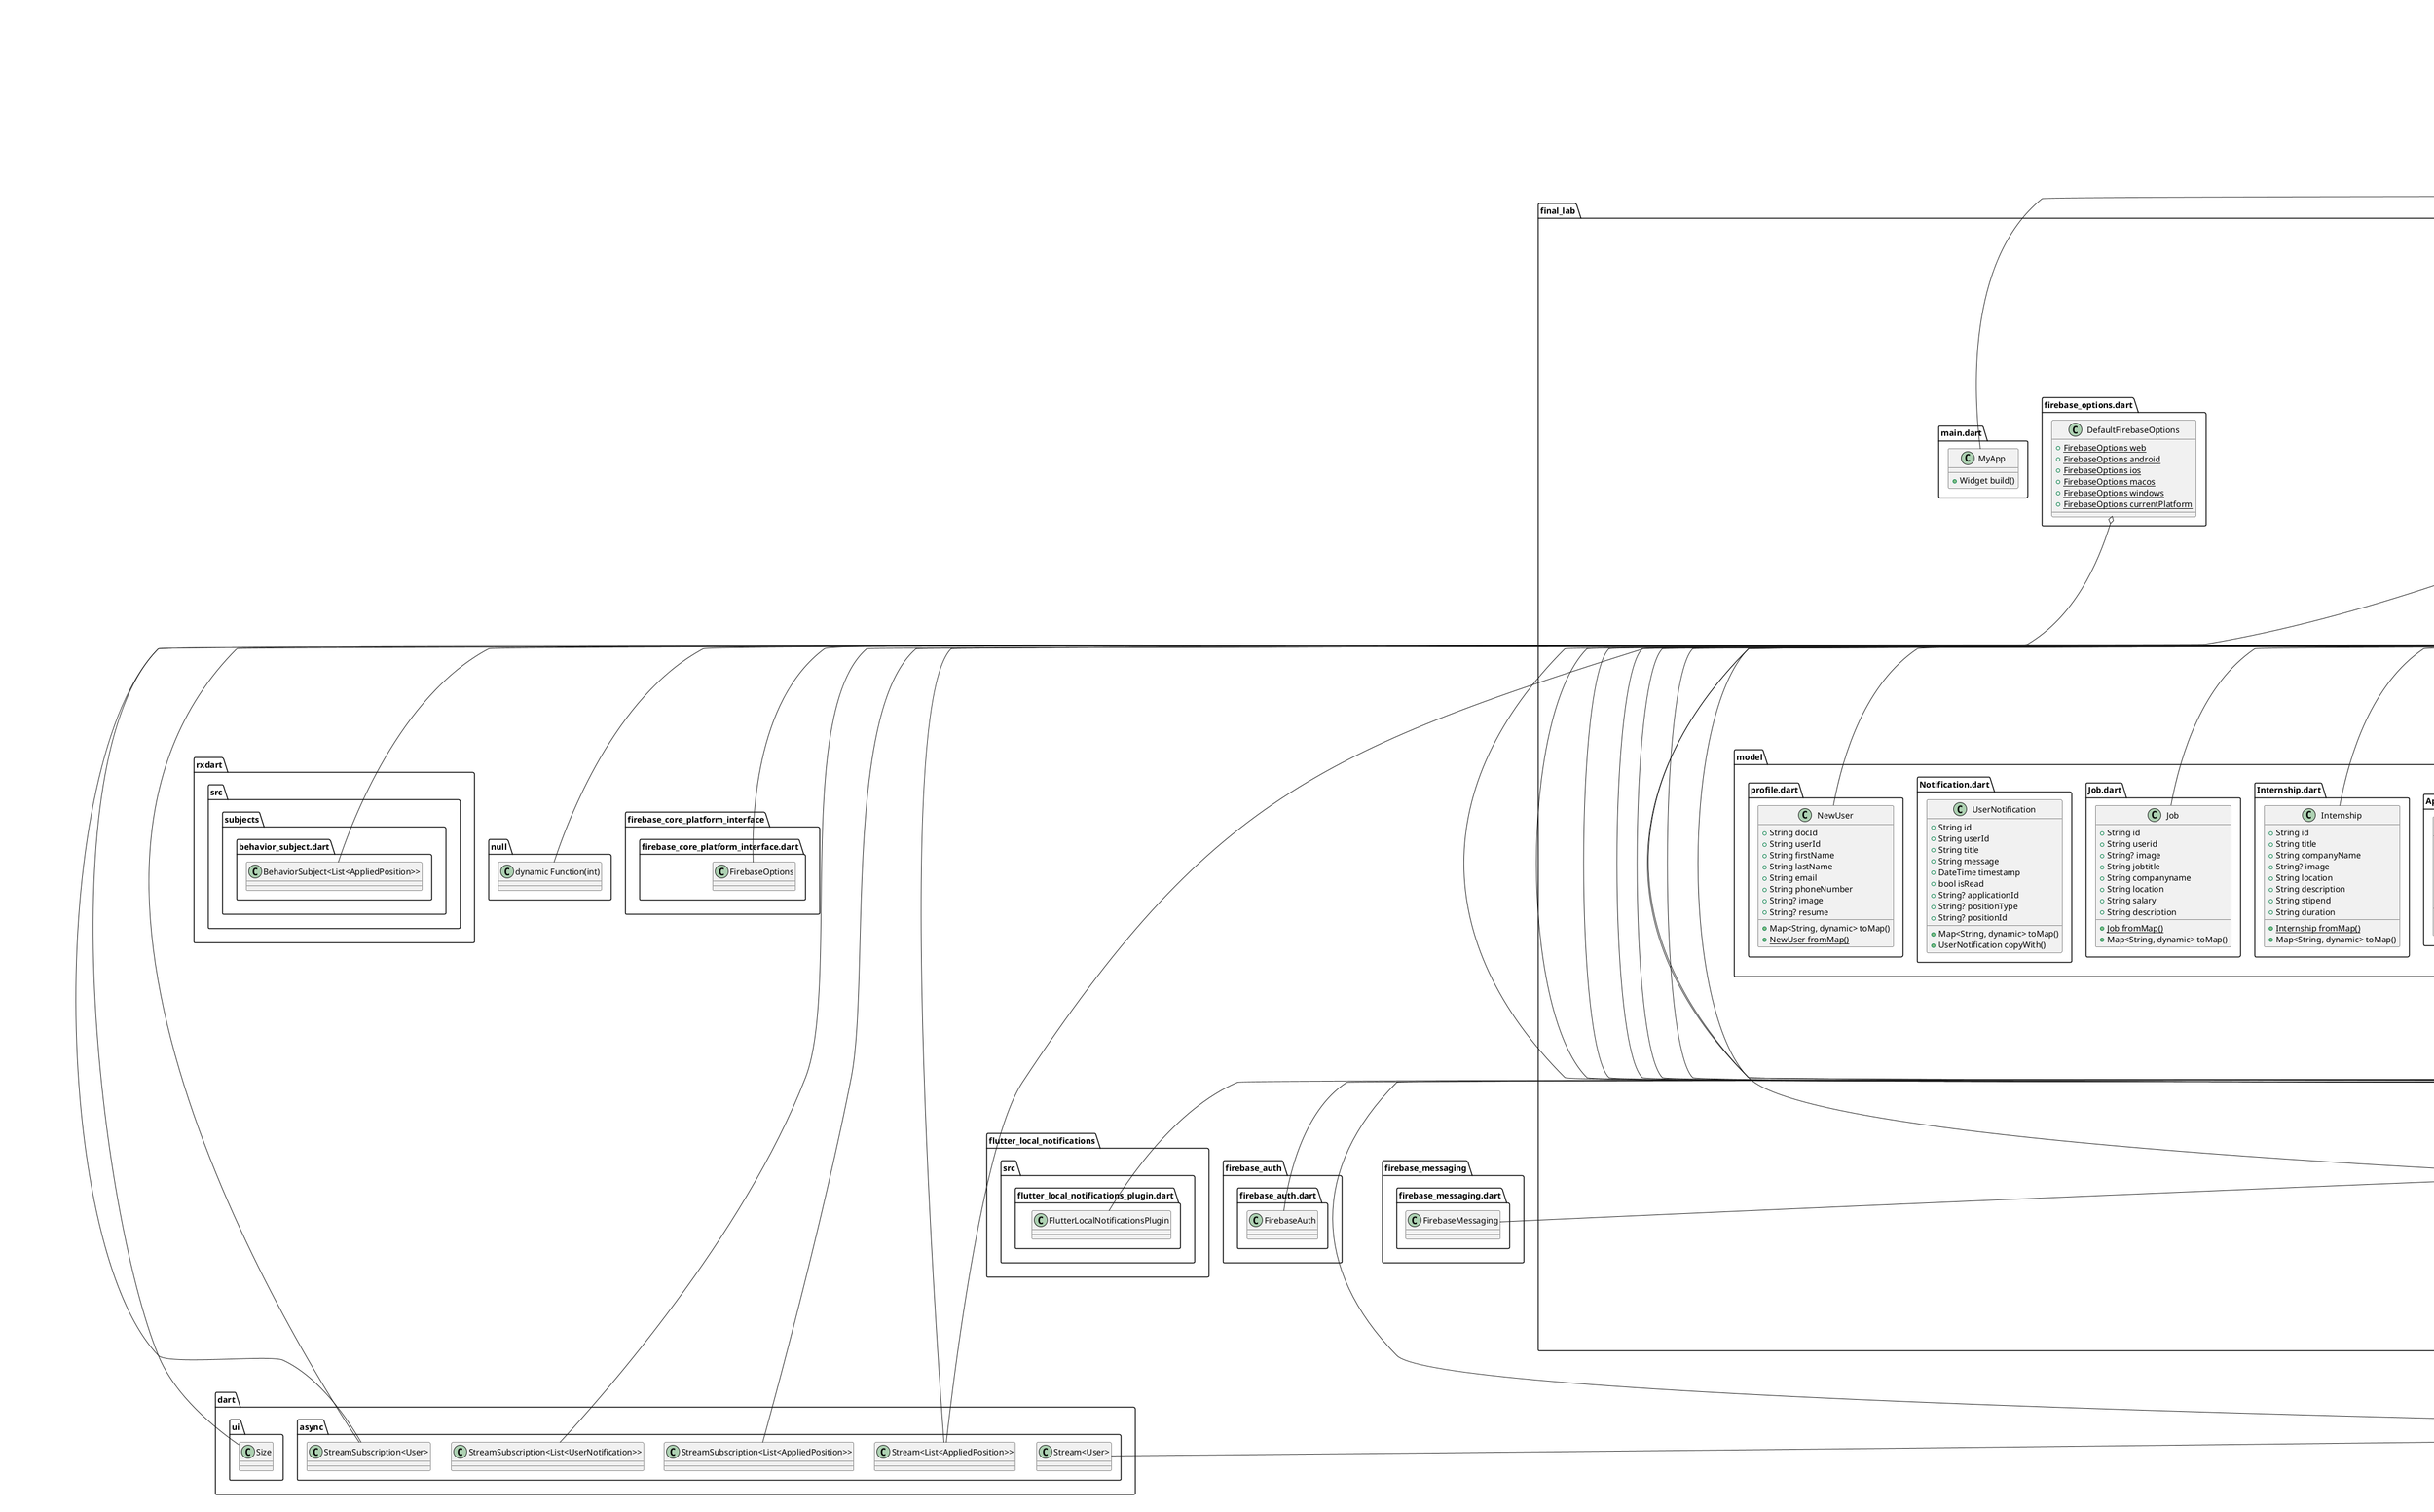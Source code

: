 @startuml
set namespaceSeparator ::

class "final_lab::data::applied_positions_repository.dart::AppliedPositionsRepository" {
  -CollectionReference<Object?> _applicationsCollection
  +dynamic applyForJob()
  +dynamic applyForInternship()
  +Stream<List<AppliedPosition>> getAppliedPositionsStream()
  +dynamic hasUserApplied()
  +Stream<List<AppliedPosition>> getAllAppliedPositionsStream()
  +dynamic updateApplicationStatus()
  +dynamic deleteApplication()
}

"final_lab::data::applied_positions_repository.dart::AppliedPositionsRepository" o-- "cloud_firestore::cloud_firestore.dart::CollectionReference<Object>"

class "final_lab::data::AuthRepository.dart::AuthRepository" {
  +Stream<User?> authStateChanges
  +dynamic login()
  +dynamic signup()
  +User? getLoggedInUser()
  +dynamic resetPassword()
  +dynamic sendVerificationEmail()
  +dynamic changePassword()
  +dynamic changeName()
  +dynamic logout()
  -dynamic _removeFcmToken()
}

"final_lab::data::AuthRepository.dart::AuthRepository" o-- "dart::async::Stream<User>"

class "final_lab::data::internships_repository.dart::InternshipsRepository" {
  +CollectionReference<Object?> internshipsCollection
  +dynamic addInternship()
  +dynamic updateInternship()
  +dynamic deleteInternship()
  +Stream<List<Internship>> loadAllInternships()
  +dynamic loadAllInternshipsOnce()
  +List<Internship> convertToInternships()
  +dynamic getInternshipById()
  +Stream<Internship?> getinternshipstreamById()
}

"final_lab::data::internships_repository.dart::InternshipsRepository" o-- "cloud_firestore::cloud_firestore.dart::CollectionReference<Object>"

class "final_lab::data::jobs_repository.dart::JobsRepository" {
  +CollectionReference<Object?> jobsCollection
  +dynamic addJob()
  +dynamic updateJob()
  +dynamic deleteJob()
  +Stream<List<Job>> loadAllJobs()
  +dynamic loadAllJobsOnce()
  +List<Job> convertToJobs()
  +dynamic getJobById()
  +Stream<Job?> getJobStreamById()
}

"final_lab::data::jobs_repository.dart::JobsRepository" o-- "cloud_firestore::cloud_firestore.dart::CollectionReference<Object>"

class "final_lab::data::media_repository.dart::MediaRepository" {
  +Cloudinary cloudinary
  +dynamic uploadImage()
  +dynamic uploadPdf()
}

"final_lab::data::media_repository.dart::MediaRepository" o-- "cloudinary_sdk::src::cloudinary.dart::Cloudinary"

class "final_lab::data::notification_repository.dart::NotificationRepository" {
  -FirebaseFirestore _firestore
  +Stream<List<UserNotification>> getUserNotificationsStream()
  +Stream<int> getUnreadNotificationCountStream()
  +dynamic markNotificationAsRead()
  +dynamic markAllNotificationsAsRead()
  +dynamic deleteNotification()
  +dynamic clearAllNotifications()
  +dynamic createNotification()
  +dynamic createStatusUpdateNotification()
  +dynamic debugUserNotifications()
  -dynamic _checkForDuplicateNotification()
  -String _extractStatusFromMessage()
  -bool _messagesAreSimilar()
}

"final_lab::data::notification_repository.dart::NotificationRepository" o-- "cloud_firestore::cloud_firestore.dart::FirebaseFirestore"

class "final_lab::data::ProfileRepository.dart::UserRepository" {
  +CollectionReference<Object?> newUserCollection
  +dynamic addUser()
  +Stream<NewUser?> getUserStream()
  +dynamic getUser()
  +dynamic hasUserProfile()
  +dynamic updateUser()
  +dynamic deleteUser()
}

"final_lab::data::ProfileRepository.dart::UserRepository" o-- "cloud_firestore::cloud_firestore.dart::CollectionReference<Object>"
"get::get_state_manager::src::rx_flutter::rx_disposable.dart::GetxService" <|-- "final_lab::data::ProfileRepository.dart::UserRepository"

class "final_lab::firebase_options.dart::DefaultFirebaseOptions" {
  {static} +FirebaseOptions web
  {static} +FirebaseOptions android
  {static} +FirebaseOptions ios
  {static} +FirebaseOptions macos
  {static} +FirebaseOptions windows
  {static} +FirebaseOptions currentPlatform
}

"final_lab::firebase_options.dart::DefaultFirebaseOptions" o-- "firebase_core_platform_interface::firebase_core_platform_interface.dart::FirebaseOptions"

class "final_lab::main.dart::MyApp" {
  +Widget build()
}

"flutter::src::widgets::framework.dart::StatelessWidget" <|-- "final_lab::main.dart::MyApp"

class "final_lab::model::AppliedPositions.dart::AppliedPosition" {
  +String id
  +String userId
  +String positionId
  +String positionType
  +DateTime appliedDate
  +String status
  +Map<String, dynamic> toMap()
  +AppliedPosition copyWith()
}

class "final_lab::model::Internship.dart::Internship" {
  +String id
  +String title
  +String companyName
  +String? image
  +String location
  +String description
  +String stipend
  +String duration
  {static} +Internship fromMap()
  +Map<String, dynamic> toMap()
}

class "final_lab::model::Job.dart::Job" {
  +String id
  +String userid
  +String? image
  +String jobtitle
  +String companyname
  +String location
  +String salary
  +String description
  {static} +Job fromMap()
  +Map<String, dynamic> toMap()
}

class "final_lab::model::Notification.dart::UserNotification" {
  +String id
  +String userId
  +String title
  +String message
  +DateTime timestamp
  +bool isRead
  +String? applicationId
  +String? positionType
  +String? positionId
  +Map<String, dynamic> toMap()
  +UserNotification copyWith()
}

class "final_lab::model::profile.dart::NewUser" {
  +String docId
  +String userId
  +String firstName
  +String lastName
  +String email
  +String phoneNumber
  +String? image
  +String? resume
  +Map<String, dynamic> toMap()
  {static} +NewUser fromMap()
}

class "final_lab::services::fcm_service.dart::FCMService" {
  {static} +dynamic saveDeviceToken()
  {static} +void listenTokenRefresh()
}

class "final_lab::services::fcm_v1_service.dart::FCMV1Service" {
  {static} -String _serviceAccountJson
  {static} -String _projectId
  {static} -String _fcmScope
  {static} -dynamic _getAccessToken()
  {static} +dynamic sendNotificationWithToken()
  {static} -dynamic _refreshUserToken()
  {static} +dynamic sendNotificationToUser()
  {static} +dynamic sendApplicationStatusNotification()
  {static} +dynamic sendTestNotification()
  {static} +dynamic sendNotificationToTopic()
  {static} +dynamic sendNewJobNotification()
  {static} +dynamic sendNewInternshipNotification()
}

class "final_lab::services::notification_service.dart::NotificationService" {
  {static} -FirebaseMessaging _firebaseMessaging
  {static} -FlutterLocalNotificationsPlugin _localNotifications
  -NotificationRepository _notificationRepository
  +RxString fcmToken
  +RxBool isInitialized
  +RxBool isWebPlatform
  +void onInit()
  -dynamic _initializeNotifications()
  -dynamic _requestPermission()
  -dynamic _initializeLocalNotifications()
  -dynamic _createNotificationChannel()
  -dynamic _getFCMToken()
  -void _setupTokenRefreshListener()
  -dynamic _saveTokenToUserProfile()
  +dynamic ensureUserRegistered()
  -void _handleForegroundMessage()
  -void _handleNotificationTap()
  -dynamic _handleAppLaunchFromNotification()
  -void _onNotificationTap()
  -dynamic _showLocalNotification()
  +dynamic showTestNotification()
  -String _getRouteFromType()
  -void _navigateToNotificationPage()
  +dynamic sendStatusUpdateNotification()
  +dynamic getCurrentToken()
  +dynamic refreshToken()
  +dynamic subscribeToTopic()
  +dynamic unsubscribeFromTopic()
}

"final_lab::services::notification_service.dart::NotificationService" o-- "firebase_messaging::firebase_messaging.dart::FirebaseMessaging"
"final_lab::services::notification_service.dart::NotificationService" o-- "flutter_local_notifications::src::flutter_local_notifications_plugin.dart::FlutterLocalNotificationsPlugin"
"final_lab::services::notification_service.dart::NotificationService" o-- "final_lab::data::notification_repository.dart::NotificationRepository"
"final_lab::services::notification_service.dart::NotificationService" o-- "get::get_rx::src::rx_types::rx_types.dart::RxString"
"final_lab::services::notification_service.dart::NotificationService" o-- "get::get_rx::src::rx_types::rx_types.dart::RxBool"
"get::get_state_manager::src::simple::get_controllers.dart::GetxController" <|-- "final_lab::services::notification_service.dart::NotificationService"

class "final_lab::services::user_registaration_service.dart::UserRegistrationService" {
  {static} -FirebaseFirestore _firestore
  {static} -FirebaseAuth _auth
  {static} +dynamic registerUser()
  {static} +dynamic updateLastLogin()
  {static} +dynamic userExists()
  {static} +dynamic getUserData()
  {static} +dynamic ensureUserDocumentExists()
  {static} +dynamic markUserInactive()
}

"final_lab::services::user_registaration_service.dart::UserRegistrationService" o-- "cloud_firestore::cloud_firestore.dart::FirebaseFirestore"
"final_lab::services::user_registaration_service.dart::UserRegistrationService" o-- "firebase_auth::firebase_auth.dart::FirebaseAuth"

class "final_lab::ui::admin_home::admin_home.dart::AdminHomePage" {
  +State<AdminHomePage> createState()
}

"flutter::src::widgets::framework.dart::StatefulWidget" <|-- "final_lab::ui::admin_home::admin_home.dart::AdminHomePage"

class "final_lab::ui::admin_home::admin_home.dart::_AdminHomePageState" {
  +int currentPage
  +Widget build()
  +Widget getPage()
}

"flutter::src::widgets::framework.dart::State" <|-- "final_lab::ui::admin_home::admin_home.dart::_AdminHomePageState"

class "final_lab::ui::admin_home::applications::applications.dart::ApplicationsPage" {
  -Color _getStatusColor()
  -dynamic _confirmLogout()
  -void _showDeleteOptions()
  -void _confirmAndDeleteApplication()
  +Widget build()
}

"get::get_state_manager::src::simple::get_view.dart::GetView" <|-- "final_lab::ui::admin_home::applications::applications.dart::ApplicationsPage"

class "final_lab::ui::admin_home::applications::applications.dart::ApplicationsPageBinding" {
  +void dependencies()
}

"get::get_instance::src::bindings_interface.dart::Bindings" <|-- "final_lab::ui::admin_home::applications::applications.dart::ApplicationsPageBinding"

class "final_lab::ui::admin_home::applications::applications_detail.dart::ApplicationDetailPage" {
  -Color _getStatusColor()
  -Widget _buildProfileDetailRow()
  +Widget build()
}

"get::get_state_manager::src::simple::get_view.dart::GetView" <|-- "final_lab::ui::admin_home::applications::applications_detail.dart::ApplicationDetailPage"

class "final_lab::ui::admin_home::applications::applications_detail.dart::ApplicationDetailBinding" {
  +void dependencies()
}

"get::get_instance::src::bindings_interface.dart::Bindings" <|-- "final_lab::ui::admin_home::applications::applications_detail.dart::ApplicationDetailBinding"

class "final_lab::ui::admin_home::applications::view_model::applications_vm.dart::AppliedPositionsViewModel" {
  -AuthRepository _authRepository
  -AppliedPositionsRepository _appliedPositionsRepository
  -JobsRepository _jobsRepository
  -InternshipsRepository _internshipsRepository
  +Rxn<User> currentUser
  +Stream<List<AppliedPosition>> appliedPositionsStream
  +void onInit()
  +Stream<dynamic> getPositionDetailsStream()
  +dynamic deleteApplication()
}

"final_lab::ui::admin_home::applications::view_model::applications_vm.dart::AppliedPositionsViewModel" o-- "final_lab::data::AuthRepository.dart::AuthRepository"
"final_lab::ui::admin_home::applications::view_model::applications_vm.dart::AppliedPositionsViewModel" o-- "final_lab::data::applied_positions_repository.dart::AppliedPositionsRepository"
"final_lab::ui::admin_home::applications::view_model::applications_vm.dart::AppliedPositionsViewModel" o-- "final_lab::data::jobs_repository.dart::JobsRepository"
"final_lab::ui::admin_home::applications::view_model::applications_vm.dart::AppliedPositionsViewModel" o-- "final_lab::data::internships_repository.dart::InternshipsRepository"
"final_lab::ui::admin_home::applications::view_model::applications_vm.dart::AppliedPositionsViewModel" o-- "get::get_rx::src::rx_types::rx_types.dart::Rxn<User>"
"final_lab::ui::admin_home::applications::view_model::applications_vm.dart::AppliedPositionsViewModel" o-- "dart::async::Stream<List<AppliedPosition>>"
"get::get_state_manager::src::simple::get_controllers.dart::GetxController" <|-- "final_lab::ui::admin_home::applications::view_model::applications_vm.dart::AppliedPositionsViewModel"

class "final_lab::ui::admin_home::applications::view_model::application_detail_vm.dart::ApplicationDetailViewModel" {
  -AppliedPositionsRepository _appliedPositionsRepository
  -JobsRepository _jobsRepository
  -InternshipsRepository _internshipsRepository
  -UserRepository _profileRepository
  -NotificationRepository _notificationRepository
  +Rx<AppliedPosition?> appliedPosition
  +Rx<dynamic> positionDetails
  +Rx<NewUser?> applicantProfile
  +RxBool isLoading
  +RxString currentStatus
  +RxBool isNotificationSending
  +void onInit()
  -void _initializeRepository()
  -dynamic _fetchDetails()
  +dynamic updateApplicationStatus()
  +void setSelectedStatus()
}

"final_lab::ui::admin_home::applications::view_model::application_detail_vm.dart::ApplicationDetailViewModel" o-- "final_lab::data::applied_positions_repository.dart::AppliedPositionsRepository"
"final_lab::ui::admin_home::applications::view_model::application_detail_vm.dart::ApplicationDetailViewModel" o-- "final_lab::data::jobs_repository.dart::JobsRepository"
"final_lab::ui::admin_home::applications::view_model::application_detail_vm.dart::ApplicationDetailViewModel" o-- "final_lab::data::internships_repository.dart::InternshipsRepository"
"final_lab::ui::admin_home::applications::view_model::application_detail_vm.dart::ApplicationDetailViewModel" o-- "final_lab::data::ProfileRepository.dart::UserRepository"
"final_lab::ui::admin_home::applications::view_model::application_detail_vm.dart::ApplicationDetailViewModel" o-- "final_lab::data::notification_repository.dart::NotificationRepository"
"final_lab::ui::admin_home::applications::view_model::application_detail_vm.dart::ApplicationDetailViewModel" o-- "get::get_rx::src::rx_types::rx_types.dart::Rx<AppliedPosition>"
"final_lab::ui::admin_home::applications::view_model::application_detail_vm.dart::ApplicationDetailViewModel" o-- "get::get_rx::src::rx_types::rx_types.dart::Rx<dynamic>"
"final_lab::ui::admin_home::applications::view_model::application_detail_vm.dart::ApplicationDetailViewModel" o-- "get::get_rx::src::rx_types::rx_types.dart::Rx<NewUser>"
"final_lab::ui::admin_home::applications::view_model::application_detail_vm.dart::ApplicationDetailViewModel" o-- "get::get_rx::src::rx_types::rx_types.dart::RxBool"
"final_lab::ui::admin_home::applications::view_model::application_detail_vm.dart::ApplicationDetailViewModel" o-- "get::get_rx::src::rx_types::rx_types.dart::RxString"
"get::get_state_manager::src::simple::get_controllers.dart::GetxController" <|-- "final_lab::ui::admin_home::applications::view_model::application_detail_vm.dart::ApplicationDetailViewModel"

class "final_lab::ui::applied_positions::applied_positions_page.dart::AppliedPositionsPage" {
  +ProfileViewModel profileViewModel
  -AuthRepository _authRepository
  -GlobalKey<ScaffoldState> _scaffoldKey
  -Color _getStatusColor()
  -void _showCancelApplicationDialog()
  -void _cancelApplication()
  +Widget build()
}

"final_lab::ui::applied_positions::applied_positions_page.dart::AppliedPositionsPage" o-- "final_lab::ui::profile::view_models::profile_vm.dart::ProfileViewModel"
"final_lab::ui::applied_positions::applied_positions_page.dart::AppliedPositionsPage" o-- "final_lab::data::AuthRepository.dart::AuthRepository"
"final_lab::ui::applied_positions::applied_positions_page.dart::AppliedPositionsPage" o-- "flutter::src::widgets::framework.dart::GlobalKey<ScaffoldState>"
"get::get_state_manager::src::simple::get_view.dart::GetView" <|-- "final_lab::ui::applied_positions::applied_positions_page.dart::AppliedPositionsPage"

class "final_lab::ui::applied_positions::applied_positions_page.dart::AppliedPositionsBinding" {
  +void dependencies()
}

"get::get_instance::src::bindings_interface.dart::Bindings" <|-- "final_lab::ui::applied_positions::applied_positions_page.dart::AppliedPositionsBinding"

class "final_lab::ui::applied_positions::view_model::applied_positions_vm.dart::AppliedPositionsViewModel" {
  -AuthRepository _authRepository
  -AppliedPositionsRepository _appliedPositionsRepository
  -JobsRepository _jobsRepository
  -InternshipsRepository _internshipsRepository
  -LoginViewModel _loginViewModel
  +Rxn<User> currentUser
  +RxBool isAdmin
  -BehaviorSubject<List<AppliedPosition>> _applicationsSubject
  -StreamSubscription<List<AppliedPosition>>? _currentApplicationsSubscription
  +Stream<List<AppliedPosition>> appliedPositionsStream
  +void onInit()
  -void _checkAdminStatus()
  -void _updateApplicationsStream()
  +Stream<dynamic> getPositionDetailsStream()
  +dynamic deleteApplication()
  +dynamic cancelApplication()
  +void onClose()
}

"final_lab::ui::applied_positions::view_model::applied_positions_vm.dart::AppliedPositionsViewModel" o-- "final_lab::data::AuthRepository.dart::AuthRepository"
"final_lab::ui::applied_positions::view_model::applied_positions_vm.dart::AppliedPositionsViewModel" o-- "final_lab::data::applied_positions_repository.dart::AppliedPositionsRepository"
"final_lab::ui::applied_positions::view_model::applied_positions_vm.dart::AppliedPositionsViewModel" o-- "final_lab::data::jobs_repository.dart::JobsRepository"
"final_lab::ui::applied_positions::view_model::applied_positions_vm.dart::AppliedPositionsViewModel" o-- "final_lab::data::internships_repository.dart::InternshipsRepository"
"final_lab::ui::applied_positions::view_model::applied_positions_vm.dart::AppliedPositionsViewModel" o-- "final_lab::ui::auth::view_models::login_vm.dart::LoginViewModel"
"final_lab::ui::applied_positions::view_model::applied_positions_vm.dart::AppliedPositionsViewModel" o-- "get::get_rx::src::rx_types::rx_types.dart::Rxn<User>"
"final_lab::ui::applied_positions::view_model::applied_positions_vm.dart::AppliedPositionsViewModel" o-- "get::get_rx::src::rx_types::rx_types.dart::RxBool"
"final_lab::ui::applied_positions::view_model::applied_positions_vm.dart::AppliedPositionsViewModel" o-- "rxdart::src::subjects::behavior_subject.dart::BehaviorSubject<List<AppliedPosition>>"
"final_lab::ui::applied_positions::view_model::applied_positions_vm.dart::AppliedPositionsViewModel" o-- "dart::async::StreamSubscription<List<AppliedPosition>>"
"final_lab::ui::applied_positions::view_model::applied_positions_vm.dart::AppliedPositionsViewModel" o-- "dart::async::Stream<List<AppliedPosition>>"
"get::get_state_manager::src::simple::get_controllers.dart::GetxController" <|-- "final_lab::ui::applied_positions::view_model::applied_positions_vm.dart::AppliedPositionsViewModel"

class "final_lab::ui::auth::forgot_password.dart::ForgotPasswordScreen" {
  +State<ForgotPasswordScreen> createState()
}

"flutter::src::widgets::framework.dart::StatefulWidget" <|-- "final_lab::ui::auth::forgot_password.dart::ForgotPasswordScreen"

class "final_lab::ui::auth::forgot_password.dart::_ForgotPasswordScreenState" {
  +TextEditingController emailController
  +bool isPasswordVisible
  +ResetPasswordViewModel resetViewModel
  +void initState()
  +Widget build()
}

"final_lab::ui::auth::forgot_password.dart::_ForgotPasswordScreenState" o-- "flutter::src::widgets::editable_text.dart::TextEditingController"
"final_lab::ui::auth::forgot_password.dart::_ForgotPasswordScreenState" o-- "final_lab::ui::auth::view_models::reset_password_vm.dart::ResetPasswordViewModel"
"flutter::src::widgets::framework.dart::State" <|-- "final_lab::ui::auth::forgot_password.dart::_ForgotPasswordScreenState"

class "final_lab::ui::auth::forgot_password.dart::ResetPasswordBinding" {
  +void dependencies()
}

"get::get_instance::src::bindings_interface.dart::Bindings" <|-- "final_lab::ui::auth::forgot_password.dart::ResetPasswordBinding"

class "final_lab::ui::auth::link_send.dart::LinkSendScreen" {
  +Widget build()
}

"flutter::src::widgets::framework.dart::StatelessWidget" <|-- "final_lab::ui::auth::link_send.dart::LinkSendScreen"

class "final_lab::ui::auth::login.dart::LoginScreen" {
  +_LoginScreenState createState()
}

"flutter::src::widgets::framework.dart::StatefulWidget" <|-- "final_lab::ui::auth::login.dart::LoginScreen"

class "final_lab::ui::auth::login.dart::_LoginScreenState" {
  +TextEditingController emailController
  +TextEditingController passwordController
  +bool isPasswordVisible
  +LoginViewModel loginViewModel
  +void initState()
  +Widget build()
}

"final_lab::ui::auth::login.dart::_LoginScreenState" o-- "flutter::src::widgets::editable_text.dart::TextEditingController"
"final_lab::ui::auth::login.dart::_LoginScreenState" o-- "final_lab::ui::auth::view_models::login_vm.dart::LoginViewModel"
"flutter::src::widgets::framework.dart::State" <|-- "final_lab::ui::auth::login.dart::_LoginScreenState"

class "final_lab::ui::auth::login.dart::LoginBinding" {
  +void dependencies()
}

"get::get_instance::src::bindings_interface.dart::Bindings" <|-- "final_lab::ui::auth::login.dart::LoginBinding"

class "final_lab::ui::auth::signup.dart::RegisterScreen" {
  +State<RegisterScreen> createState()
}

"flutter::src::widgets::framework.dart::StatefulWidget" <|-- "final_lab::ui::auth::signup.dart::RegisterScreen"

class "final_lab::ui::auth::signup.dart::_RegisterScreenState" {
  +TextEditingController emailController
  +TextEditingController passwordController
  +TextEditingController confirmPasswordController
  +bool isPasswordVisible
  +bool isPasswordVisible2
  +SignUpViewModel signUpViewModel
  +void initState()
  +Widget build()
}

"final_lab::ui::auth::signup.dart::_RegisterScreenState" o-- "flutter::src::widgets::editable_text.dart::TextEditingController"
"final_lab::ui::auth::signup.dart::_RegisterScreenState" o-- "final_lab::ui::auth::view_models::signup_vm.dart::SignUpViewModel"
"flutter::src::widgets::framework.dart::State" <|-- "final_lab::ui::auth::signup.dart::_RegisterScreenState"

class "final_lab::ui::auth::signup.dart::SignUpBinding" {
  +void dependencies()
}

"get::get_instance::src::bindings_interface.dart::Bindings" <|-- "final_lab::ui::auth::signup.dart::SignUpBinding"

class "final_lab::ui::auth::view_models::auth_decider_screen.dart::AuthDeciderScreen" {
  +State<AuthDeciderScreen> createState()
}

"flutter::src::widgets::framework.dart::StatefulWidget" <|-- "final_lab::ui::auth::view_models::auth_decider_screen.dart::AuthDeciderScreen"

class "final_lab::ui::auth::view_models::auth_decider_screen.dart::_AuthDeciderScreenState" {
  +void initState()
  -void _decideRoute()
  +Widget build()
}

"flutter::src::widgets::framework.dart::State" <|-- "final_lab::ui::auth::view_models::auth_decider_screen.dart::_AuthDeciderScreenState"

class "final_lab::ui::auth::view_models::login_vm.dart::LoginViewModel" {
  +AuthRepository authRepository
  +RxBool isLoading
  +dynamic login()
  +bool isUserLoggedIn()
  +User? getLoggedInUser()
}

"final_lab::ui::auth::view_models::login_vm.dart::LoginViewModel" o-- "final_lab::data::AuthRepository.dart::AuthRepository"
"final_lab::ui::auth::view_models::login_vm.dart::LoginViewModel" o-- "get::get_rx::src::rx_types::rx_types.dart::RxBool"
"get::get_state_manager::src::simple::get_controllers.dart::GetxController" <|-- "final_lab::ui::auth::view_models::login_vm.dart::LoginViewModel"

class "final_lab::ui::auth::view_models::reset_password_vm.dart::ResetPasswordViewModel" {
  +AuthRepository authRepository
  +RxBool isLoading
  +dynamic reset()
}

"final_lab::ui::auth::view_models::reset_password_vm.dart::ResetPasswordViewModel" o-- "final_lab::data::AuthRepository.dart::AuthRepository"
"final_lab::ui::auth::view_models::reset_password_vm.dart::ResetPasswordViewModel" o-- "get::get_rx::src::rx_types::rx_types.dart::RxBool"
"get::get_state_manager::src::simple::get_controllers.dart::GetxController" <|-- "final_lab::ui::auth::view_models::reset_password_vm.dart::ResetPasswordViewModel"

class "final_lab::ui::auth::view_models::signup_vm.dart::SignUpViewModel" {
  +AuthRepository authRepository
  +RxBool isLoading
  +dynamic signup()
}

"final_lab::ui::auth::view_models::signup_vm.dart::SignUpViewModel" o-- "final_lab::data::AuthRepository.dart::AuthRepository"
"final_lab::ui::auth::view_models::signup_vm.dart::SignUpViewModel" o-- "get::get_rx::src::rx_types::rx_types.dart::RxBool"
"get::get_state_manager::src::simple::get_controllers.dart::GetxController" <|-- "final_lab::ui::auth::view_models::signup_vm.dart::SignUpViewModel"

class "final_lab::ui::auth::welcome_screen.dart::WelcomeScreen" {
  +Widget build()
}

"flutter::src::widgets::framework.dart::StatelessWidget" <|-- "final_lab::ui::auth::welcome_screen.dart::WelcomeScreen"

class "final_lab::ui::internship::add_internship.dart::AddInternship" {
  +State<AddInternship> createState()
}

"flutter::src::widgets::framework.dart::StatefulWidget" <|-- "final_lab::ui::internship::add_internship.dart::AddInternship"

class "final_lab::ui::internship::add_internship.dart::_AddInternshipState" {
  +TextEditingController titleController
  +TextEditingController companyNameController
  +TextEditingController locationController
  +TextEditingController stipendController
  +TextEditingController descriptionController
  +TextEditingController durationController
  +AddInternshipViewModel addInternshipVM
  +void initState()
  +Widget build()
}

"final_lab::ui::internship::add_internship.dart::_AddInternshipState" o-- "flutter::src::widgets::editable_text.dart::TextEditingController"
"final_lab::ui::internship::add_internship.dart::_AddInternshipState" o-- "final_lab::ui::internship::view_models::add_internship_vm.dart::AddInternshipViewModel"
"flutter::src::widgets::framework.dart::State" <|-- "final_lab::ui::internship::add_internship.dart::_AddInternshipState"

class "final_lab::ui::internship::add_internship.dart::AddInternshipBinding" {
  +void dependencies()
}

"get::get_instance::src::bindings_interface.dart::Bindings" <|-- "final_lab::ui::internship::add_internship.dart::AddInternshipBinding"

class "final_lab::ui::internship::edit_internship.dart::EditInternship" {
  +State<EditInternship> createState()
}

"flutter::src::widgets::framework.dart::StatefulWidget" <|-- "final_lab::ui::internship::edit_internship.dart::EditInternship"

class "final_lab::ui::internship::edit_internship.dart::_EditInternshipState" {
  +TextEditingController titleController
  +TextEditingController companyNameController
  +TextEditingController locationController
  +TextEditingController stipendController
  +TextEditingController descriptionController
  +TextEditingController durationController
  +EditInternshipViewModel editInternshipVM
  +Internship internship
  +void initState()
  +Widget build()
}

"final_lab::ui::internship::edit_internship.dart::_EditInternshipState" o-- "flutter::src::widgets::editable_text.dart::TextEditingController"
"final_lab::ui::internship::edit_internship.dart::_EditInternshipState" o-- "final_lab::ui::internship::view_models::edit_internship_vm.dart::EditInternshipViewModel"
"final_lab::ui::internship::edit_internship.dart::_EditInternshipState" o-- "final_lab::model::Internship.dart::Internship"
"flutter::src::widgets::framework.dart::State" <|-- "final_lab::ui::internship::edit_internship.dart::_EditInternshipState"

class "final_lab::ui::internship::edit_internship.dart::UpdateInternshipBinding" {
  +void dependencies()
}

"get::get_instance::src::bindings_interface.dart::Bindings" <|-- "final_lab::ui::internship::edit_internship.dart::UpdateInternshipBinding"

class "final_lab::ui::internship::internships.dart::InternshipsPage" {
  +State<InternshipsPage> createState()
}

"flutter::src::widgets::framework.dart::StatefulWidget" <|-- "final_lab::ui::internship::internships.dart::InternshipsPage"

class "final_lab::ui::internship::internships.dart::_InternshipsPageState" {
  +InternshipsViewModel internshipsViewModel
  +AuthRepository authRepository
  +void initState()
  -dynamic _confirmLogout()
  +Widget build()
}

"final_lab::ui::internship::internships.dart::_InternshipsPageState" o-- "final_lab::ui::internship::view_models::internships_vm.dart::InternshipsViewModel"
"final_lab::ui::internship::internships.dart::_InternshipsPageState" o-- "final_lab::data::AuthRepository.dart::AuthRepository"
"flutter::src::widgets::framework.dart::State" <|-- "final_lab::ui::internship::internships.dart::_InternshipsPageState"

class "final_lab::ui::internship::internships.dart::InternshipsBinding" {
  +void dependencies()
}

"get::get_instance::src::bindings_interface.dart::Bindings" <|-- "final_lab::ui::internship::internships.dart::InternshipsBinding"

class "final_lab::ui::internship::view_models::add_internship_vm.dart::AddInternshipViewModel" {
  +AuthRepository authRepository
  +InternshipsRepository internshipsRepository
  +MediaRepository mediaRepository
  +RxBool isSaving
  +Rxn<XFile> image
  +dynamic addInternship()
  +dynamic pickImage()
}

"final_lab::ui::internship::view_models::add_internship_vm.dart::AddInternshipViewModel" o-- "final_lab::data::AuthRepository.dart::AuthRepository"
"final_lab::ui::internship::view_models::add_internship_vm.dart::AddInternshipViewModel" o-- "final_lab::data::internships_repository.dart::InternshipsRepository"
"final_lab::ui::internship::view_models::add_internship_vm.dart::AddInternshipViewModel" o-- "final_lab::data::media_repository.dart::MediaRepository"
"final_lab::ui::internship::view_models::add_internship_vm.dart::AddInternshipViewModel" o-- "get::get_rx::src::rx_types::rx_types.dart::RxBool"
"final_lab::ui::internship::view_models::add_internship_vm.dart::AddInternshipViewModel" o-- "get::get_rx::src::rx_types::rx_types.dart::Rxn<XFile>"
"get::get_state_manager::src::simple::get_controllers.dart::GetxController" <|-- "final_lab::ui::internship::view_models::add_internship_vm.dart::AddInternshipViewModel"

class "final_lab::ui::internship::view_models::edit_internship_vm.dart::EditInternshipViewModel" {
  +AuthRepository authRepository
  +InternshipsRepository internshipsRepository
  +MediaRepository mediaRepository
  +RxBool isUpdating
  +Rxn<XFile> image
  +dynamic updateInternship()
  +dynamic pickImage()
}

"final_lab::ui::internship::view_models::edit_internship_vm.dart::EditInternshipViewModel" o-- "final_lab::data::AuthRepository.dart::AuthRepository"
"final_lab::ui::internship::view_models::edit_internship_vm.dart::EditInternshipViewModel" o-- "final_lab::data::internships_repository.dart::InternshipsRepository"
"final_lab::ui::internship::view_models::edit_internship_vm.dart::EditInternshipViewModel" o-- "final_lab::data::media_repository.dart::MediaRepository"
"final_lab::ui::internship::view_models::edit_internship_vm.dart::EditInternshipViewModel" o-- "get::get_rx::src::rx_types::rx_types.dart::RxBool"
"final_lab::ui::internship::view_models::edit_internship_vm.dart::EditInternshipViewModel" o-- "get::get_rx::src::rx_types::rx_types.dart::Rxn<XFile>"
"get::get_state_manager::src::simple::get_controllers.dart::GetxController" <|-- "final_lab::ui::internship::view_models::edit_internship_vm.dart::EditInternshipViewModel"

class "final_lab::ui::internship::view_models::internships_vm.dart::InternshipsViewModel" {
  +AuthRepository authRepository
  +InternshipsRepository internshipsRepository
  +RxBool isLoading
  +RxList<Internship> internships
  +void onInit()
  +void loadAllInternships()
  +dynamic deleteInternship()
}

"final_lab::ui::internship::view_models::internships_vm.dart::InternshipsViewModel" o-- "final_lab::data::AuthRepository.dart::AuthRepository"
"final_lab::ui::internship::view_models::internships_vm.dart::InternshipsViewModel" o-- "final_lab::data::internships_repository.dart::InternshipsRepository"
"final_lab::ui::internship::view_models::internships_vm.dart::InternshipsViewModel" o-- "get::get_rx::src::rx_types::rx_types.dart::RxBool"
"final_lab::ui::internship::view_models::internships_vm.dart::InternshipsViewModel" o-- "get::get_rx::src::rx_types::rx_types.dart::RxList<Internship>"
"get::get_state_manager::src::simple::get_controllers.dart::GetxController" <|-- "final_lab::ui::internship::view_models::internships_vm.dart::InternshipsViewModel"

class "final_lab::ui::job::add_job.dart::AddJob" {
  +State<AddJob> createState()
}

"flutter::src::widgets::framework.dart::StatefulWidget" <|-- "final_lab::ui::job::add_job.dart::AddJob"

class "final_lab::ui::job::add_job.dart::_AddJobState" {
  +TextEditingController jobtitleController
  +TextEditingController companynameController
  +TextEditingController locationController
  +TextEditingController salaryController
  +TextEditingController descriptionController
  +AddJobViewModel addjobVM
  +void initState()
  +Widget build()
}

"final_lab::ui::job::add_job.dart::_AddJobState" o-- "flutter::src::widgets::editable_text.dart::TextEditingController"
"final_lab::ui::job::add_job.dart::_AddJobState" o-- "final_lab::ui::job::view_models::add_job_vm.dart::AddJobViewModel"
"flutter::src::widgets::framework.dart::State" <|-- "final_lab::ui::job::add_job.dart::_AddJobState"

class "final_lab::ui::job::add_job.dart::AddJobBinding" {
  +void dependencies()
}

"get::get_instance::src::bindings_interface.dart::Bindings" <|-- "final_lab::ui::job::add_job.dart::AddJobBinding"

class "final_lab::ui::job::edit_job.dart::EditJob" {
  +State<EditJob> createState()
}

"flutter::src::widgets::framework.dart::StatefulWidget" <|-- "final_lab::ui::job::edit_job.dart::EditJob"

class "final_lab::ui::job::edit_job.dart::_EditJobState" {
  +TextEditingController jobtitleController
  +TextEditingController companynameController
  +TextEditingController locationController
  +TextEditingController salaryController
  +TextEditingController descriptionController
  +EditJobViewModel editJobVM
  +Job job
  +void initState()
  +Widget build()
}

"final_lab::ui::job::edit_job.dart::_EditJobState" o-- "flutter::src::widgets::editable_text.dart::TextEditingController"
"final_lab::ui::job::edit_job.dart::_EditJobState" o-- "final_lab::ui::job::view_models::edit_job_vm.dart::EditJobViewModel"
"final_lab::ui::job::edit_job.dart::_EditJobState" o-- "final_lab::model::Job.dart::Job"
"flutter::src::widgets::framework.dart::State" <|-- "final_lab::ui::job::edit_job.dart::_EditJobState"

class "final_lab::ui::job::edit_job.dart::UpdateJobBinding" {
  +void dependencies()
}

"get::get_instance::src::bindings_interface.dart::Bindings" <|-- "final_lab::ui::job::edit_job.dart::UpdateJobBinding"

class "final_lab::ui::job::jobs.dart::JobsPage" {
  +State<JobsPage> createState()
}

"flutter::src::widgets::framework.dart::StatefulWidget" <|-- "final_lab::ui::job::jobs.dart::JobsPage"

class "final_lab::ui::job::jobs.dart::_JobsPageState" {
  +JobsViewModel jobsViewModel
  +AuthRepository authRepository
  +void initState()
  -dynamic _confirmLogout()
  +Widget build()
}

"final_lab::ui::job::jobs.dart::_JobsPageState" o-- "final_lab::ui::job::view_models::jobs_vm.dart::JobsViewModel"
"final_lab::ui::job::jobs.dart::_JobsPageState" o-- "final_lab::data::AuthRepository.dart::AuthRepository"
"flutter::src::widgets::framework.dart::State" <|-- "final_lab::ui::job::jobs.dart::_JobsPageState"

class "final_lab::ui::job::jobs.dart::JobsBinding" {
  +void dependencies()
}

"get::get_instance::src::bindings_interface.dart::Bindings" <|-- "final_lab::ui::job::jobs.dart::JobsBinding"

class "final_lab::ui::job::view_models::add_job_vm.dart::AddJobViewModel" {
  +AuthRepository authRepository
  +JobsRepository jobsRepository
  +MediaRepository mediaRepository
  +RxBool isSaving
  +Rxn<XFile> image
  +dynamic addJob()
  +dynamic pickImage()
}

"final_lab::ui::job::view_models::add_job_vm.dart::AddJobViewModel" o-- "final_lab::data::AuthRepository.dart::AuthRepository"
"final_lab::ui::job::view_models::add_job_vm.dart::AddJobViewModel" o-- "final_lab::data::jobs_repository.dart::JobsRepository"
"final_lab::ui::job::view_models::add_job_vm.dart::AddJobViewModel" o-- "final_lab::data::media_repository.dart::MediaRepository"
"final_lab::ui::job::view_models::add_job_vm.dart::AddJobViewModel" o-- "get::get_rx::src::rx_types::rx_types.dart::RxBool"
"final_lab::ui::job::view_models::add_job_vm.dart::AddJobViewModel" o-- "get::get_rx::src::rx_types::rx_types.dart::Rxn<XFile>"
"get::get_state_manager::src::simple::get_controllers.dart::GetxController" <|-- "final_lab::ui::job::view_models::add_job_vm.dart::AddJobViewModel"

class "final_lab::ui::job::view_models::edit_job_vm.dart::EditJobViewModel" {
  +AuthRepository authRepository
  +JobsRepository jobsRepository
  +MediaRepository mediaRepository
  +RxBool isUpdating
  +Rxn<XFile> image
  +dynamic updateJob()
  +dynamic pickImage()
}

"final_lab::ui::job::view_models::edit_job_vm.dart::EditJobViewModel" o-- "final_lab::data::AuthRepository.dart::AuthRepository"
"final_lab::ui::job::view_models::edit_job_vm.dart::EditJobViewModel" o-- "final_lab::data::jobs_repository.dart::JobsRepository"
"final_lab::ui::job::view_models::edit_job_vm.dart::EditJobViewModel" o-- "final_lab::data::media_repository.dart::MediaRepository"
"final_lab::ui::job::view_models::edit_job_vm.dart::EditJobViewModel" o-- "get::get_rx::src::rx_types::rx_types.dart::RxBool"
"final_lab::ui::job::view_models::edit_job_vm.dart::EditJobViewModel" o-- "get::get_rx::src::rx_types::rx_types.dart::Rxn<XFile>"
"get::get_state_manager::src::simple::get_controllers.dart::GetxController" <|-- "final_lab::ui::job::view_models::edit_job_vm.dart::EditJobViewModel"

class "final_lab::ui::job::view_models::jobs_vm.dart::JobsViewModel" {
  +AuthRepository authRepository
  +JobsRepository jobsRepository
  +RxBool isLoading
  +RxList<Job> jobs
  +void onInit()
  +void loadAllJobs()
  +dynamic deleteJob()
}

"final_lab::ui::job::view_models::jobs_vm.dart::JobsViewModel" o-- "final_lab::data::AuthRepository.dart::AuthRepository"
"final_lab::ui::job::view_models::jobs_vm.dart::JobsViewModel" o-- "final_lab::data::jobs_repository.dart::JobsRepository"
"final_lab::ui::job::view_models::jobs_vm.dart::JobsViewModel" o-- "get::get_rx::src::rx_types::rx_types.dart::RxBool"
"final_lab::ui::job::view_models::jobs_vm.dart::JobsViewModel" o-- "get::get_rx::src::rx_types::rx_types.dart::RxList<Job>"
"get::get_state_manager::src::simple::get_controllers.dart::GetxController" <|-- "final_lab::ui::job::view_models::jobs_vm.dart::JobsViewModel"

class "final_lab::ui::notifications::notifications_page.dart::NotificationsPage" {
  -GlobalKey<ScaffoldState> _scaffoldKey
  +Widget build()
  -void _showClearConfirmationDialog()
}

"final_lab::ui::notifications::notifications_page.dart::NotificationsPage" o-- "flutter::src::widgets::framework.dart::GlobalKey<ScaffoldState>"
"get::get_state_manager::src::simple::get_view.dart::GetView" <|-- "final_lab::ui::notifications::notifications_page.dart::NotificationsPage"

class "final_lab::ui::notifications::notifications_page.dart::NotificationsBinding" {
  +void dependencies()
}

"get::get_instance::src::bindings_interface.dart::Bindings" <|-- "final_lab::ui::notifications::notifications_page.dart::NotificationsBinding"

class "final_lab::ui::notifications::view_model::notifications_vm.dart::NotificationsViewModel" {
  -AuthRepository _authRepository
  -NotificationRepository _notificationRepository
  +RxList<UserNotification> notifications
  +RxBool isLoading
  +RxString currentUserId
  -StreamSubscription<List<UserNotification>>? _notificationsSubscription
  -StreamSubscription<User?>? _authSubscription
  +int unreadNotificationsCount
  +bool hasUnreadNotifications
  +void onInit()
  -void _initializeRepository()
  -void _setupAuthListener()
  -dynamic _loadNotifications()
  -void _clearNotifications()
  +dynamic refreshNotifications()
  +dynamic markAsRead()
  +dynamic markAllAsRead()
  +dynamic deleteNotification()
  +dynamic clearAllNotifications()
  +void onNotificationTap()
  +void onClose()
}

"final_lab::ui::notifications::view_model::notifications_vm.dart::NotificationsViewModel" o-- "final_lab::data::AuthRepository.dart::AuthRepository"
"final_lab::ui::notifications::view_model::notifications_vm.dart::NotificationsViewModel" o-- "final_lab::data::notification_repository.dart::NotificationRepository"
"final_lab::ui::notifications::view_model::notifications_vm.dart::NotificationsViewModel" o-- "get::get_rx::src::rx_types::rx_types.dart::RxList<UserNotification>"
"final_lab::ui::notifications::view_model::notifications_vm.dart::NotificationsViewModel" o-- "get::get_rx::src::rx_types::rx_types.dart::RxBool"
"final_lab::ui::notifications::view_model::notifications_vm.dart::NotificationsViewModel" o-- "get::get_rx::src::rx_types::rx_types.dart::RxString"
"final_lab::ui::notifications::view_model::notifications_vm.dart::NotificationsViewModel" o-- "dart::async::StreamSubscription<List<UserNotification>>"
"final_lab::ui::notifications::view_model::notifications_vm.dart::NotificationsViewModel" o-- "dart::async::StreamSubscription<User>"
"get::get_state_manager::src::simple::get_controllers.dart::GetxController" <|-- "final_lab::ui::notifications::view_model::notifications_vm.dart::NotificationsViewModel"

class "final_lab::ui::profile::create_update_profile.dart::SaveProfilePage" {
  +NewUser? existingUser
  +State<SaveProfilePage> createState()
}

"final_lab::ui::profile::create_update_profile.dart::SaveProfilePage" o-- "final_lab::model::profile.dart::NewUser"
"flutter::src::widgets::framework.dart::StatefulWidget" <|-- "final_lab::ui::profile::create_update_profile.dart::SaveProfilePage"

class "final_lab::ui::profile::create_update_profile.dart::_SaveProfilePageState" {
  +TextEditingController firstNameController
  +TextEditingController lastNameController
  +TextEditingController emailController
  +TextEditingController phoneController
  +ProfileViewModel profileViewModel
  +void initState()
  +void dispose()
  +Widget build()
}

"final_lab::ui::profile::create_update_profile.dart::_SaveProfilePageState" o-- "flutter::src::widgets::editable_text.dart::TextEditingController"
"final_lab::ui::profile::create_update_profile.dart::_SaveProfilePageState" o-- "final_lab::ui::profile::view_models::profile_vm.dart::ProfileViewModel"
"flutter::src::widgets::framework.dart::State" <|-- "final_lab::ui::profile::create_update_profile.dart::_SaveProfilePageState"

class "final_lab::ui::profile::create_update_profile.dart::SaveProfileBinding" {
  +void dependencies()
}

"get::get_instance::src::bindings_interface.dart::Bindings" <|-- "final_lab::ui::profile::create_update_profile.dart::SaveProfileBinding"

class "final_lab::ui::profile::profile.dart::ShowProfilePage" {
  +State<ShowProfilePage> createState()
}

"flutter::src::widgets::framework.dart::StatefulWidget" <|-- "final_lab::ui::profile::profile.dart::ShowProfilePage"

class "final_lab::ui::profile::profile.dart::_ShowProfilePageState" {
  +ProfileViewModel profileViewModel
  -AuthRepository _authRepository
  -GlobalKey<ScaffoldState> _scaffoldKey
  +void initState()
  -Widget _buildProfileInfoCard()
  -Widget _buildResumeInfoCard()
  -Widget _buildDeleteAccountCard()
  +Widget build()
}

"final_lab::ui::profile::profile.dart::_ShowProfilePageState" o-- "final_lab::ui::profile::view_models::profile_vm.dart::ProfileViewModel"
"final_lab::ui::profile::profile.dart::_ShowProfilePageState" o-- "final_lab::data::AuthRepository.dart::AuthRepository"
"final_lab::ui::profile::profile.dart::_ShowProfilePageState" o-- "flutter::src::widgets::framework.dart::GlobalKey<ScaffoldState>"
"flutter::src::widgets::framework.dart::State" <|-- "final_lab::ui::profile::profile.dart::_ShowProfilePageState"

class "final_lab::ui::profile::profile.dart::ShowProfileBinding" {
  +void dependencies()
}

"get::get_instance::src::bindings_interface.dart::Bindings" <|-- "final_lab::ui::profile::profile.dart::ShowProfileBinding"

class "final_lab::ui::profile::view_models::profile_vm.dart::ProfileViewModel" {
  +AuthRepository authRepository
  +UserRepository userRepository
  +MediaRepository mediaRepository
  +RxBool isAdding
  +RxBool isDeleting
  +Rxn<XFile> image
  +Rxn<XFile> resumeFile
  +Rxn<NewUser> currentUser
  +void onInit()
  +dynamic addUser()
  +dynamic getUser()
  +dynamic updateUser()
  +dynamic deleteUser()
  +dynamic pickImage()
  +dynamic pickResume()
}

"final_lab::ui::profile::view_models::profile_vm.dart::ProfileViewModel" o-- "final_lab::data::AuthRepository.dart::AuthRepository"
"final_lab::ui::profile::view_models::profile_vm.dart::ProfileViewModel" o-- "final_lab::data::ProfileRepository.dart::UserRepository"
"final_lab::ui::profile::view_models::profile_vm.dart::ProfileViewModel" o-- "final_lab::data::media_repository.dart::MediaRepository"
"final_lab::ui::profile::view_models::profile_vm.dart::ProfileViewModel" o-- "get::get_rx::src::rx_types::rx_types.dart::RxBool"
"final_lab::ui::profile::view_models::profile_vm.dart::ProfileViewModel" o-- "get::get_rx::src::rx_types::rx_types.dart::Rxn<XFile>"
"final_lab::ui::profile::view_models::profile_vm.dart::ProfileViewModel" o-- "get::get_rx::src::rx_types::rx_types.dart::Rxn<NewUser>"
"get::get_state_manager::src::simple::get_controllers.dart::GetxController" <|-- "final_lab::ui::profile::view_models::profile_vm.dart::ProfileViewModel"

class "final_lab::ui::splash_screen::splash_screen.dart::SplashScreen" {
  +State<SplashScreen> createState()
}

"flutter::src::widgets::framework.dart::StatefulWidget" <|-- "final_lab::ui::splash_screen::splash_screen.dart::SplashScreen"

class "final_lab::ui::splash_screen::splash_screen.dart::_SplashScreenState" {
  +void initState()
  -void _checkAuthStatusAndNavigate()
  +Widget build()
}

"flutter::src::widgets::framework.dart::State" <|-- "final_lab::ui::splash_screen::splash_screen.dart::_SplashScreenState"

class "final_lab::ui::user_home::custom_app_bar.dart::CustomAppBar" {
  +GlobalKey<ScaffoldState> scaffoldKey
  +String? title
  +Size preferredSize
  +Widget build()
  +Stream<int> getUnreadNotificationCountStream()
}

"final_lab::ui::user_home::custom_app_bar.dart::CustomAppBar" o-- "flutter::src::widgets::framework.dart::GlobalKey<ScaffoldState>"
"final_lab::ui::user_home::custom_app_bar.dart::CustomAppBar" o-- "dart::ui::Size"
"flutter::src::widgets::framework.dart::StatelessWidget" <|-- "final_lab::ui::user_home::custom_app_bar.dart::CustomAppBar"
"flutter::src::widgets::preferred_size.dart::PreferredSizeWidget" <|-- "final_lab::ui::user_home::custom_app_bar.dart::CustomAppBar"

class "final_lab::ui::user_home::custom_drawer.dart::CustomDrawer" {
  +Widget build()
}

"flutter::src::widgets::framework.dart::StatelessWidget" <|-- "final_lab::ui::user_home::custom_drawer.dart::CustomDrawer"

class "final_lab::ui::user_home::home.dart::HomePage" {
  +State<HomePage> createState()
}

"flutter::src::widgets::framework.dart::StatefulWidget" <|-- "final_lab::ui::user_home::home.dart::HomePage"

class "final_lab::ui::user_home::home.dart::_HomePageState" {
  -GlobalKey<ScaffoldState> _scaffoldKey
  -AuthRepository _authRepository
  -ProfileViewModel _profileViewModel
  -JobsViewModel _jobsViewModel
  -InternshipsViewModel _internshipsViewModel
  -StreamSubscription<User?> _authStateSubscription
  -AnimationController _animationController
  -Animation<double> _fadeAnimation
  +void initState()
  -void _fetchUserProfile()
  +void dispose()
  +Widget build()
  -Widget _buildSectionHeader()
  -Widget _buildLoadingIndicator()
  -Widget _buildEmptyState()
  -Widget _buildJobCard()
  -Widget _buildInternshipCard()
  -Widget _buildCareerTipsSection()
  -String _getGreeting()
}

"final_lab::ui::user_home::home.dart::_HomePageState" o-- "flutter::src::widgets::framework.dart::GlobalKey<ScaffoldState>"
"final_lab::ui::user_home::home.dart::_HomePageState" o-- "final_lab::data::AuthRepository.dart::AuthRepository"
"final_lab::ui::user_home::home.dart::_HomePageState" o-- "final_lab::ui::profile::view_models::profile_vm.dart::ProfileViewModel"
"final_lab::ui::user_home::home.dart::_HomePageState" o-- "final_lab::ui::job::view_models::jobs_vm.dart::JobsViewModel"
"final_lab::ui::user_home::home.dart::_HomePageState" o-- "final_lab::ui::internship::view_models::internships_vm.dart::InternshipsViewModel"
"final_lab::ui::user_home::home.dart::_HomePageState" o-- "dart::async::StreamSubscription<User>"
"final_lab::ui::user_home::home.dart::_HomePageState" o-- "flutter::src::animation::animation_controller.dart::AnimationController"
"final_lab::ui::user_home::home.dart::_HomePageState" o-- "flutter::src::animation::animation.dart::Animation<double>"
"flutter::src::widgets::framework.dart::State" <|-- "final_lab::ui::user_home::home.dart::_HomePageState"
"flutter::src::widgets::ticker_provider.dart::SingleTickerProviderStateMixin" <|-- "final_lab::ui::user_home::home.dart::_HomePageState"

class "final_lab::ui::user_home::home.dart::HomeBinding" {
  +void dependencies()
}

"get::get_instance::src::bindings_interface.dart::Bindings" <|-- "final_lab::ui::user_home::home.dart::HomeBinding"

class "final_lab::ui::user_home::internships::internship_details_page.dart::InternshipDetailsPage" {
  +Widget build()
}

"flutter::src::widgets::framework.dart::StatelessWidget" <|-- "final_lab::ui::user_home::internships::internship_details_page.dart::InternshipDetailsPage"

class "final_lab::ui::user_home::internships::internship_details_page.dart::InternshipDetailsBinding" {
  +void dependencies()
}

"get::get_instance::src::bindings_interface.dart::Bindings" <|-- "final_lab::ui::user_home::internships::internship_details_page.dart::InternshipDetailsBinding"

class "final_lab::ui::user_home::internships::user_internships.dart::UserInternshipsPage" {
  +State<UserInternshipsPage> createState()
}

"flutter::src::widgets::framework.dart::StatefulWidget" <|-- "final_lab::ui::user_home::internships::user_internships.dart::UserInternshipsPage"

class "final_lab::ui::user_home::internships::user_internships.dart::_UserInternshipsPageState" {
  -GlobalKey<ScaffoldState> _scaffoldKey
  +InternshipsViewModel internshipsViewModel
  +ProfileViewModel profileViewModel
  +AuthRepository authRepository
  +void initState()
  +Widget build()
}

"final_lab::ui::user_home::internships::user_internships.dart::_UserInternshipsPageState" o-- "flutter::src::widgets::framework.dart::GlobalKey<ScaffoldState>"
"final_lab::ui::user_home::internships::user_internships.dart::_UserInternshipsPageState" o-- "final_lab::ui::internship::view_models::internships_vm.dart::InternshipsViewModel"
"final_lab::ui::user_home::internships::user_internships.dart::_UserInternshipsPageState" o-- "final_lab::ui::profile::view_models::profile_vm.dart::ProfileViewModel"
"final_lab::ui::user_home::internships::user_internships.dart::_UserInternshipsPageState" o-- "final_lab::data::AuthRepository.dart::AuthRepository"
"flutter::src::widgets::framework.dart::State" <|-- "final_lab::ui::user_home::internships::user_internships.dart::_UserInternshipsPageState"

class "final_lab::ui::user_home::internships::user_internships.dart::UserInternshipsBinding" {
  +void dependencies()
}

"get::get_instance::src::bindings_interface.dart::Bindings" <|-- "final_lab::ui::user_home::internships::user_internships.dart::UserInternshipsBinding"

class "final_lab::ui::user_home::internships::view_models::internship_details_vm.dart::InternshipDetailsViewModel" {
  -AuthRepository _authRepository
  -AppliedPositionsRepository _appliedPositionsRepository
  -UserRepository _userRepository
  +RxBool hasUserApplied
  +dynamic checkApplicationStatus()
  +dynamic applyForInternship()
}

"final_lab::ui::user_home::internships::view_models::internship_details_vm.dart::InternshipDetailsViewModel" o-- "final_lab::data::AuthRepository.dart::AuthRepository"
"final_lab::ui::user_home::internships::view_models::internship_details_vm.dart::InternshipDetailsViewModel" o-- "final_lab::data::applied_positions_repository.dart::AppliedPositionsRepository"
"final_lab::ui::user_home::internships::view_models::internship_details_vm.dart::InternshipDetailsViewModel" o-- "final_lab::data::ProfileRepository.dart::UserRepository"
"final_lab::ui::user_home::internships::view_models::internship_details_vm.dart::InternshipDetailsViewModel" o-- "get::get_rx::src::rx_types::rx_types.dart::RxBool"
"get::get_state_manager::src::simple::get_controllers.dart::GetxController" <|-- "final_lab::ui::user_home::internships::view_models::internship_details_vm.dart::InternshipDetailsViewModel"

class "final_lab::ui::user_home::jobs::job_details_page.dart::JobDetailsPage" {
  +Widget build()
}

"flutter::src::widgets::framework.dart::StatelessWidget" <|-- "final_lab::ui::user_home::jobs::job_details_page.dart::JobDetailsPage"

class "final_lab::ui::user_home::jobs::job_details_page.dart::JobDetailsBinding" {
  +void dependencies()
}

"get::get_instance::src::bindings_interface.dart::Bindings" <|-- "final_lab::ui::user_home::jobs::job_details_page.dart::JobDetailsBinding"

class "final_lab::ui::user_home::jobs::user_jobs.dart::UserJobsPage" {
  +State<UserJobsPage> createState()
}

"flutter::src::widgets::framework.dart::StatefulWidget" <|-- "final_lab::ui::user_home::jobs::user_jobs.dart::UserJobsPage"

class "final_lab::ui::user_home::jobs::user_jobs.dart::_UserJobsPageState" {
  -GlobalKey<ScaffoldState> _scaffoldKey
  +JobsViewModel jobsViewModel
  +AuthRepository authRepository
  +void initState()
  +Widget build()
}

"final_lab::ui::user_home::jobs::user_jobs.dart::_UserJobsPageState" o-- "flutter::src::widgets::framework.dart::GlobalKey<ScaffoldState>"
"final_lab::ui::user_home::jobs::user_jobs.dart::_UserJobsPageState" o-- "final_lab::ui::job::view_models::jobs_vm.dart::JobsViewModel"
"final_lab::ui::user_home::jobs::user_jobs.dart::_UserJobsPageState" o-- "final_lab::data::AuthRepository.dart::AuthRepository"
"flutter::src::widgets::framework.dart::State" <|-- "final_lab::ui::user_home::jobs::user_jobs.dart::_UserJobsPageState"

class "final_lab::ui::user_home::jobs::user_jobs.dart::UserJobsBinding" {
  +void dependencies()
}

"get::get_instance::src::bindings_interface.dart::Bindings" <|-- "final_lab::ui::user_home::jobs::user_jobs.dart::UserJobsBinding"

class "final_lab::ui::user_home::jobs::view_models::job_details_vm.dart::JobDetailsViewModel" {
  -AuthRepository _authRepository
  -AppliedPositionsRepository _appliedPositionsRepository
  -UserRepository _userRepository
  +RxBool hasUserApplied
  +dynamic checkApplicationStatus()
  +dynamic applyForJob()
}

"final_lab::ui::user_home::jobs::view_models::job_details_vm.dart::JobDetailsViewModel" o-- "final_lab::data::AuthRepository.dart::AuthRepository"
"final_lab::ui::user_home::jobs::view_models::job_details_vm.dart::JobDetailsViewModel" o-- "final_lab::data::applied_positions_repository.dart::AppliedPositionsRepository"
"final_lab::ui::user_home::jobs::view_models::job_details_vm.dart::JobDetailsViewModel" o-- "final_lab::data::ProfileRepository.dart::UserRepository"
"final_lab::ui::user_home::jobs::view_models::job_details_vm.dart::JobDetailsViewModel" o-- "get::get_rx::src::rx_types::rx_types.dart::RxBool"
"get::get_state_manager::src::simple::get_controllers.dart::GetxController" <|-- "final_lab::ui::user_home::jobs::view_models::job_details_vm.dart::JobDetailsViewModel"

class "final_lab::ui::user_home::user_home.dart::UserHomePage" {
  +State<UserHomePage> createState()
}

"flutter::src::widgets::framework.dart::StatefulWidget" <|-- "final_lab::ui::user_home::user_home.dart::UserHomePage"

class "final_lab::ui::user_home::user_home.dart::_UserHomePageState" {
  +int currentPage
  +void initState()
  -void _initBinding()
  +Widget build()
  +Widget getPage()
}

"flutter::src::widgets::framework.dart::State" <|-- "final_lab::ui::user_home::user_home.dart::_UserHomePageState"

class "final_lab::ui::user_home::user_main_scaffold.dart::UserMainScaffold" {
  +int currentIndex
  +dynamic Function(int) onTabSelected
  +Widget body
  +Widget build()
}

"final_lab::ui::user_home::user_main_scaffold.dart::UserMainScaffold" o-- "null::dynamic Function(int)"
"final_lab::ui::user_home::user_main_scaffold.dart::UserMainScaffold" o-- "flutter::src::widgets::framework.dart::Widget"
"flutter::src::widgets::framework.dart::StatelessWidget" <|-- "final_lab::ui::user_home::user_main_scaffold.dart::UserMainScaffold"


@enduml